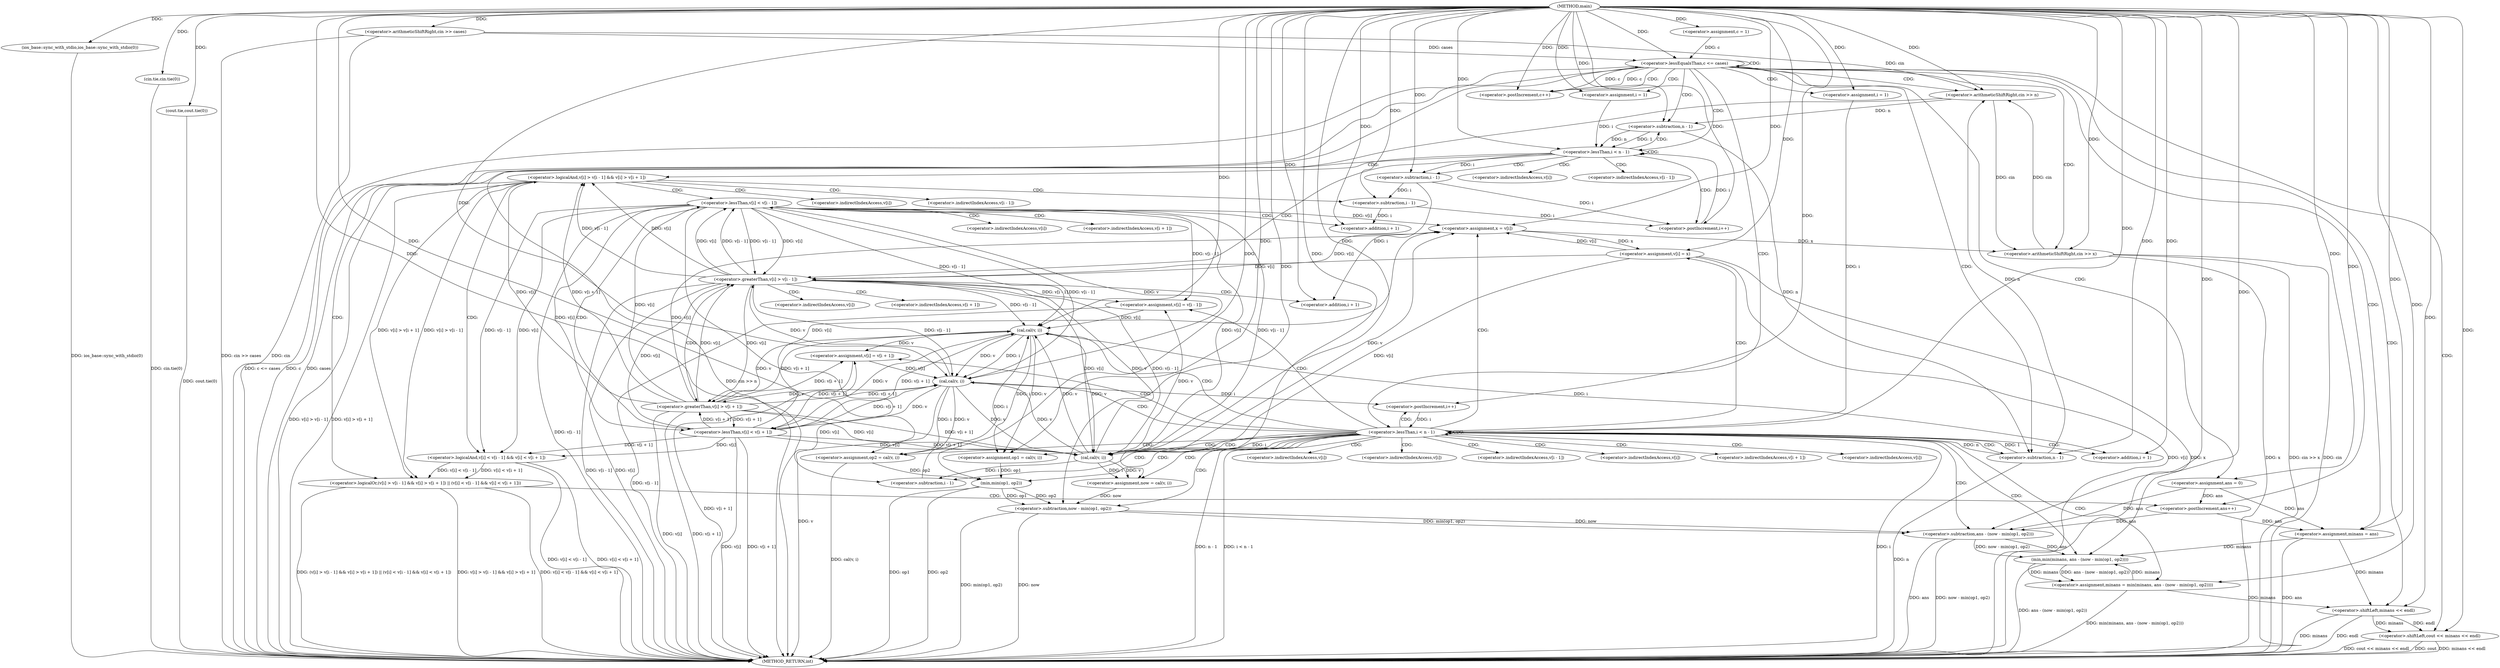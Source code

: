 digraph "main" {  
"1000258" [label = "(METHOD,main)" ]
"1000429" [label = "(METHOD_RETURN,int)" ]
"1000260" [label = "(ios_base::sync_with_stdio,ios_base::sync_with_stdio(0))" ]
"1000262" [label = "(cin.tie,cin.tie(0))" ]
"1000264" [label = "(cout.tie,cout.tie(0))" ]
"1000267" [label = "(<operator>.arithmeticShiftRight,cin >> cases)" ]
"1000272" [label = "(<operator>.assignment,c = 1)" ]
"1000275" [label = "(<operator>.lessEqualsThan,c <= cases)" ]
"1000278" [label = "(<operator>.postIncrement,c++)" ]
"1000282" [label = "(<operator>.arithmeticShiftRight,cin >> n)" ]
"1000287" [label = "(<operator>.arithmeticShiftRight,cin >> x)" ]
"1000291" [label = "(<operator>.assignment,ans = 0)" ]
"1000350" [label = "(<operator>.assignment,minans = ans)" ]
"1000424" [label = "(<operator>.shiftLeft,cout << minans << endl)" ]
"1000296" [label = "(<operator>.assignment,i = 1)" ]
"1000299" [label = "(<operator>.lessThan,i < n - 1)" ]
"1000304" [label = "(<operator>.postIncrement,i++)" ]
"1000355" [label = "(<operator>.assignment,i = 1)" ]
"1000358" [label = "(<operator>.lessThan,i < n - 1)" ]
"1000363" [label = "(<operator>.postIncrement,i++)" ]
"1000367" [label = "(<operator>.assignment,now = cal(v, i))" ]
"1000373" [label = "(<operator>.assignment,x = v[i])" ]
"1000378" [label = "(<operator>.assignment,v[i] = v[i - 1])" ]
"1000388" [label = "(<operator>.assignment,op1 = cal(v, i))" ]
"1000393" [label = "(<operator>.assignment,v[i] = v[i + 1])" ]
"1000403" [label = "(<operator>.assignment,op2 = cal(v, i))" ]
"1000408" [label = "(<operator>.assignment,v[i] = x)" ]
"1000413" [label = "(<operator>.assignment,minans = min(minans, ans - (now - min(op1, op2))))" ]
"1000426" [label = "(<operator>.shiftLeft,minans << endl)" ]
"1000301" [label = "(<operator>.subtraction,n - 1)" ]
"1000308" [label = "(<operator>.logicalOr,(v[i] > v[i - 1] && v[i] > v[i + 1]) || (v[i] < v[i - 1] && v[i] < v[i + 1]))" ]
"1000347" [label = "(<operator>.postIncrement,ans++)" ]
"1000360" [label = "(<operator>.subtraction,n - 1)" ]
"1000369" [label = "(cal,cal(v, i))" ]
"1000390" [label = "(cal,cal(v, i))" ]
"1000405" [label = "(cal,cal(v, i))" ]
"1000415" [label = "(min,min(minans, ans - (now - min(op1, op2))))" ]
"1000309" [label = "(<operator>.logicalAnd,v[i] > v[i - 1] && v[i] > v[i + 1])" ]
"1000328" [label = "(<operator>.logicalAnd,v[i] < v[i - 1] && v[i] < v[i + 1])" ]
"1000384" [label = "(<operator>.subtraction,i - 1)" ]
"1000399" [label = "(<operator>.addition,i + 1)" ]
"1000417" [label = "(<operator>.subtraction,ans - (now - min(op1, op2)))" ]
"1000310" [label = "(<operator>.greaterThan,v[i] > v[i - 1])" ]
"1000319" [label = "(<operator>.greaterThan,v[i] > v[i + 1])" ]
"1000329" [label = "(<operator>.lessThan,v[i] < v[i - 1])" ]
"1000338" [label = "(<operator>.lessThan,v[i] < v[i + 1])" ]
"1000419" [label = "(<operator>.subtraction,now - min(op1, op2))" ]
"1000421" [label = "(min,min(op1, op2))" ]
"1000316" [label = "(<operator>.subtraction,i - 1)" ]
"1000325" [label = "(<operator>.addition,i + 1)" ]
"1000335" [label = "(<operator>.subtraction,i - 1)" ]
"1000344" [label = "(<operator>.addition,i + 1)" ]
"1000375" [label = "(<operator>.indirectIndexAccess,v[i])" ]
"1000379" [label = "(<operator>.indirectIndexAccess,v[i])" ]
"1000382" [label = "(<operator>.indirectIndexAccess,v[i - 1])" ]
"1000394" [label = "(<operator>.indirectIndexAccess,v[i])" ]
"1000397" [label = "(<operator>.indirectIndexAccess,v[i + 1])" ]
"1000409" [label = "(<operator>.indirectIndexAccess,v[i])" ]
"1000311" [label = "(<operator>.indirectIndexAccess,v[i])" ]
"1000314" [label = "(<operator>.indirectIndexAccess,v[i - 1])" ]
"1000320" [label = "(<operator>.indirectIndexAccess,v[i])" ]
"1000323" [label = "(<operator>.indirectIndexAccess,v[i + 1])" ]
"1000330" [label = "(<operator>.indirectIndexAccess,v[i])" ]
"1000333" [label = "(<operator>.indirectIndexAccess,v[i - 1])" ]
"1000339" [label = "(<operator>.indirectIndexAccess,v[i])" ]
"1000342" [label = "(<operator>.indirectIndexAccess,v[i + 1])" ]
  "1000260" -> "1000429"  [ label = "DDG: ios_base::sync_with_stdio(0)"] 
  "1000262" -> "1000429"  [ label = "DDG: cin.tie(0)"] 
  "1000264" -> "1000429"  [ label = "DDG: cout.tie(0)"] 
  "1000267" -> "1000429"  [ label = "DDG: cin"] 
  "1000267" -> "1000429"  [ label = "DDG: cin >> cases"] 
  "1000275" -> "1000429"  [ label = "DDG: c"] 
  "1000275" -> "1000429"  [ label = "DDG: cases"] 
  "1000275" -> "1000429"  [ label = "DDG: c <= cases"] 
  "1000282" -> "1000429"  [ label = "DDG: cin >> n"] 
  "1000287" -> "1000429"  [ label = "DDG: cin"] 
  "1000287" -> "1000429"  [ label = "DDG: x"] 
  "1000287" -> "1000429"  [ label = "DDG: cin >> x"] 
  "1000350" -> "1000429"  [ label = "DDG: ans"] 
  "1000358" -> "1000429"  [ label = "DDG: i"] 
  "1000360" -> "1000429"  [ label = "DDG: n"] 
  "1000358" -> "1000429"  [ label = "DDG: n - 1"] 
  "1000358" -> "1000429"  [ label = "DDG: i < n - 1"] 
  "1000426" -> "1000429"  [ label = "DDG: minans"] 
  "1000424" -> "1000429"  [ label = "DDG: minans << endl"] 
  "1000424" -> "1000429"  [ label = "DDG: cout << minans << endl"] 
  "1000378" -> "1000429"  [ label = "DDG: v[i - 1]"] 
  "1000393" -> "1000429"  [ label = "DDG: v[i + 1]"] 
  "1000405" -> "1000429"  [ label = "DDG: v"] 
  "1000403" -> "1000429"  [ label = "DDG: cal(v, i)"] 
  "1000408" -> "1000429"  [ label = "DDG: v[i]"] 
  "1000408" -> "1000429"  [ label = "DDG: x"] 
  "1000417" -> "1000429"  [ label = "DDG: ans"] 
  "1000419" -> "1000429"  [ label = "DDG: now"] 
  "1000421" -> "1000429"  [ label = "DDG: op1"] 
  "1000421" -> "1000429"  [ label = "DDG: op2"] 
  "1000419" -> "1000429"  [ label = "DDG: min(op1, op2)"] 
  "1000417" -> "1000429"  [ label = "DDG: now - min(op1, op2)"] 
  "1000415" -> "1000429"  [ label = "DDG: ans - (now - min(op1, op2))"] 
  "1000413" -> "1000429"  [ label = "DDG: min(minans, ans - (now - min(op1, op2)))"] 
  "1000310" -> "1000429"  [ label = "DDG: v[i]"] 
  "1000310" -> "1000429"  [ label = "DDG: v[i - 1]"] 
  "1000309" -> "1000429"  [ label = "DDG: v[i] > v[i - 1]"] 
  "1000319" -> "1000429"  [ label = "DDG: v[i]"] 
  "1000319" -> "1000429"  [ label = "DDG: v[i + 1]"] 
  "1000309" -> "1000429"  [ label = "DDG: v[i] > v[i + 1]"] 
  "1000308" -> "1000429"  [ label = "DDG: v[i] > v[i - 1] && v[i] > v[i + 1]"] 
  "1000329" -> "1000429"  [ label = "DDG: v[i]"] 
  "1000329" -> "1000429"  [ label = "DDG: v[i - 1]"] 
  "1000328" -> "1000429"  [ label = "DDG: v[i] < v[i - 1]"] 
  "1000338" -> "1000429"  [ label = "DDG: v[i]"] 
  "1000338" -> "1000429"  [ label = "DDG: v[i + 1]"] 
  "1000328" -> "1000429"  [ label = "DDG: v[i] < v[i + 1]"] 
  "1000308" -> "1000429"  [ label = "DDG: v[i] < v[i - 1] && v[i] < v[i + 1]"] 
  "1000308" -> "1000429"  [ label = "DDG: (v[i] > v[i - 1] && v[i] > v[i + 1]) || (v[i] < v[i - 1] && v[i] < v[i + 1])"] 
  "1000426" -> "1000429"  [ label = "DDG: endl"] 
  "1000424" -> "1000429"  [ label = "DDG: cout"] 
  "1000258" -> "1000260"  [ label = "DDG: "] 
  "1000258" -> "1000262"  [ label = "DDG: "] 
  "1000258" -> "1000264"  [ label = "DDG: "] 
  "1000258" -> "1000267"  [ label = "DDG: "] 
  "1000258" -> "1000272"  [ label = "DDG: "] 
  "1000272" -> "1000275"  [ label = "DDG: c"] 
  "1000278" -> "1000275"  [ label = "DDG: c"] 
  "1000258" -> "1000275"  [ label = "DDG: "] 
  "1000267" -> "1000275"  [ label = "DDG: cases"] 
  "1000275" -> "1000278"  [ label = "DDG: c"] 
  "1000258" -> "1000278"  [ label = "DDG: "] 
  "1000258" -> "1000291"  [ label = "DDG: "] 
  "1000291" -> "1000350"  [ label = "DDG: ans"] 
  "1000347" -> "1000350"  [ label = "DDG: ans"] 
  "1000258" -> "1000350"  [ label = "DDG: "] 
  "1000267" -> "1000282"  [ label = "DDG: cin"] 
  "1000287" -> "1000282"  [ label = "DDG: cin"] 
  "1000258" -> "1000282"  [ label = "DDG: "] 
  "1000360" -> "1000282"  [ label = "DDG: n"] 
  "1000282" -> "1000287"  [ label = "DDG: cin"] 
  "1000258" -> "1000287"  [ label = "DDG: "] 
  "1000373" -> "1000287"  [ label = "DDG: x"] 
  "1000258" -> "1000296"  [ label = "DDG: "] 
  "1000258" -> "1000355"  [ label = "DDG: "] 
  "1000258" -> "1000424"  [ label = "DDG: "] 
  "1000426" -> "1000424"  [ label = "DDG: endl"] 
  "1000426" -> "1000424"  [ label = "DDG: minans"] 
  "1000296" -> "1000299"  [ label = "DDG: i"] 
  "1000304" -> "1000299"  [ label = "DDG: i"] 
  "1000258" -> "1000299"  [ label = "DDG: "] 
  "1000301" -> "1000299"  [ label = "DDG: 1"] 
  "1000301" -> "1000299"  [ label = "DDG: n"] 
  "1000316" -> "1000304"  [ label = "DDG: i"] 
  "1000335" -> "1000304"  [ label = "DDG: i"] 
  "1000258" -> "1000304"  [ label = "DDG: "] 
  "1000355" -> "1000358"  [ label = "DDG: i"] 
  "1000363" -> "1000358"  [ label = "DDG: i"] 
  "1000258" -> "1000358"  [ label = "DDG: "] 
  "1000360" -> "1000358"  [ label = "DDG: 1"] 
  "1000360" -> "1000358"  [ label = "DDG: n"] 
  "1000405" -> "1000363"  [ label = "DDG: i"] 
  "1000258" -> "1000363"  [ label = "DDG: "] 
  "1000369" -> "1000367"  [ label = "DDG: i"] 
  "1000369" -> "1000367"  [ label = "DDG: v"] 
  "1000369" -> "1000373"  [ label = "DDG: v"] 
  "1000408" -> "1000373"  [ label = "DDG: v[i]"] 
  "1000310" -> "1000373"  [ label = "DDG: v[i]"] 
  "1000319" -> "1000373"  [ label = "DDG: v[i]"] 
  "1000329" -> "1000373"  [ label = "DDG: v[i]"] 
  "1000338" -> "1000373"  [ label = "DDG: v[i]"] 
  "1000369" -> "1000378"  [ label = "DDG: v"] 
  "1000310" -> "1000378"  [ label = "DDG: v[i - 1]"] 
  "1000329" -> "1000378"  [ label = "DDG: v[i - 1]"] 
  "1000390" -> "1000388"  [ label = "DDG: i"] 
  "1000390" -> "1000388"  [ label = "DDG: v"] 
  "1000390" -> "1000393"  [ label = "DDG: v"] 
  "1000319" -> "1000393"  [ label = "DDG: v[i + 1]"] 
  "1000338" -> "1000393"  [ label = "DDG: v[i + 1]"] 
  "1000405" -> "1000403"  [ label = "DDG: i"] 
  "1000405" -> "1000403"  [ label = "DDG: v"] 
  "1000373" -> "1000408"  [ label = "DDG: x"] 
  "1000258" -> "1000408"  [ label = "DDG: "] 
  "1000415" -> "1000413"  [ label = "DDG: ans - (now - min(op1, op2))"] 
  "1000415" -> "1000413"  [ label = "DDG: minans"] 
  "1000350" -> "1000426"  [ label = "DDG: minans"] 
  "1000413" -> "1000426"  [ label = "DDG: minans"] 
  "1000258" -> "1000426"  [ label = "DDG: "] 
  "1000282" -> "1000301"  [ label = "DDG: n"] 
  "1000258" -> "1000301"  [ label = "DDG: "] 
  "1000301" -> "1000360"  [ label = "DDG: n"] 
  "1000258" -> "1000360"  [ label = "DDG: "] 
  "1000258" -> "1000367"  [ label = "DDG: "] 
  "1000258" -> "1000373"  [ label = "DDG: "] 
  "1000258" -> "1000388"  [ label = "DDG: "] 
  "1000258" -> "1000403"  [ label = "DDG: "] 
  "1000258" -> "1000413"  [ label = "DDG: "] 
  "1000309" -> "1000308"  [ label = "DDG: v[i] > v[i - 1]"] 
  "1000309" -> "1000308"  [ label = "DDG: v[i] > v[i + 1]"] 
  "1000328" -> "1000308"  [ label = "DDG: v[i] < v[i - 1]"] 
  "1000328" -> "1000308"  [ label = "DDG: v[i] < v[i + 1]"] 
  "1000291" -> "1000347"  [ label = "DDG: ans"] 
  "1000258" -> "1000347"  [ label = "DDG: "] 
  "1000405" -> "1000369"  [ label = "DDG: v"] 
  "1000408" -> "1000369"  [ label = "DDG: v[i]"] 
  "1000310" -> "1000369"  [ label = "DDG: v[i]"] 
  "1000310" -> "1000369"  [ label = "DDG: v[i - 1]"] 
  "1000319" -> "1000369"  [ label = "DDG: v[i]"] 
  "1000319" -> "1000369"  [ label = "DDG: v[i + 1]"] 
  "1000329" -> "1000369"  [ label = "DDG: v[i]"] 
  "1000329" -> "1000369"  [ label = "DDG: v[i - 1]"] 
  "1000338" -> "1000369"  [ label = "DDG: v[i]"] 
  "1000338" -> "1000369"  [ label = "DDG: v[i + 1]"] 
  "1000258" -> "1000369"  [ label = "DDG: "] 
  "1000390" -> "1000369"  [ label = "DDG: v"] 
  "1000358" -> "1000369"  [ label = "DDG: i"] 
  "1000369" -> "1000390"  [ label = "DDG: v"] 
  "1000378" -> "1000390"  [ label = "DDG: v[i]"] 
  "1000319" -> "1000390"  [ label = "DDG: v[i + 1]"] 
  "1000338" -> "1000390"  [ label = "DDG: v[i + 1]"] 
  "1000258" -> "1000390"  [ label = "DDG: "] 
  "1000310" -> "1000390"  [ label = "DDG: v[i - 1]"] 
  "1000329" -> "1000390"  [ label = "DDG: v[i - 1]"] 
  "1000384" -> "1000390"  [ label = "DDG: i"] 
  "1000390" -> "1000405"  [ label = "DDG: v"] 
  "1000393" -> "1000405"  [ label = "DDG: v[i]"] 
  "1000258" -> "1000405"  [ label = "DDG: "] 
  "1000369" -> "1000405"  [ label = "DDG: v"] 
  "1000310" -> "1000405"  [ label = "DDG: v[i - 1]"] 
  "1000329" -> "1000405"  [ label = "DDG: v[i - 1]"] 
  "1000319" -> "1000405"  [ label = "DDG: v[i + 1]"] 
  "1000338" -> "1000405"  [ label = "DDG: v[i + 1]"] 
  "1000390" -> "1000405"  [ label = "DDG: i"] 
  "1000350" -> "1000415"  [ label = "DDG: minans"] 
  "1000413" -> "1000415"  [ label = "DDG: minans"] 
  "1000258" -> "1000415"  [ label = "DDG: "] 
  "1000417" -> "1000415"  [ label = "DDG: ans"] 
  "1000417" -> "1000415"  [ label = "DDG: now - min(op1, op2)"] 
  "1000310" -> "1000309"  [ label = "DDG: v[i - 1]"] 
  "1000310" -> "1000309"  [ label = "DDG: v[i]"] 
  "1000319" -> "1000309"  [ label = "DDG: v[i]"] 
  "1000319" -> "1000309"  [ label = "DDG: v[i + 1]"] 
  "1000329" -> "1000328"  [ label = "DDG: v[i - 1]"] 
  "1000329" -> "1000328"  [ label = "DDG: v[i]"] 
  "1000338" -> "1000328"  [ label = "DDG: v[i]"] 
  "1000338" -> "1000328"  [ label = "DDG: v[i + 1]"] 
  "1000369" -> "1000384"  [ label = "DDG: i"] 
  "1000258" -> "1000384"  [ label = "DDG: "] 
  "1000390" -> "1000399"  [ label = "DDG: i"] 
  "1000258" -> "1000399"  [ label = "DDG: "] 
  "1000258" -> "1000417"  [ label = "DDG: "] 
  "1000291" -> "1000417"  [ label = "DDG: ans"] 
  "1000347" -> "1000417"  [ label = "DDG: ans"] 
  "1000419" -> "1000417"  [ label = "DDG: now"] 
  "1000419" -> "1000417"  [ label = "DDG: min(op1, op2)"] 
  "1000405" -> "1000310"  [ label = "DDG: v"] 
  "1000408" -> "1000310"  [ label = "DDG: v[i]"] 
  "1000319" -> "1000310"  [ label = "DDG: v[i]"] 
  "1000329" -> "1000310"  [ label = "DDG: v[i]"] 
  "1000338" -> "1000310"  [ label = "DDG: v[i]"] 
  "1000329" -> "1000310"  [ label = "DDG: v[i - 1]"] 
  "1000369" -> "1000310"  [ label = "DDG: v"] 
  "1000405" -> "1000319"  [ label = "DDG: v"] 
  "1000310" -> "1000319"  [ label = "DDG: v[i]"] 
  "1000338" -> "1000319"  [ label = "DDG: v[i + 1]"] 
  "1000390" -> "1000319"  [ label = "DDG: v"] 
  "1000405" -> "1000329"  [ label = "DDG: v"] 
  "1000310" -> "1000329"  [ label = "DDG: v[i]"] 
  "1000319" -> "1000329"  [ label = "DDG: v[i]"] 
  "1000310" -> "1000329"  [ label = "DDG: v[i - 1]"] 
  "1000405" -> "1000338"  [ label = "DDG: v"] 
  "1000329" -> "1000338"  [ label = "DDG: v[i]"] 
  "1000319" -> "1000338"  [ label = "DDG: v[i + 1]"] 
  "1000390" -> "1000338"  [ label = "DDG: v"] 
  "1000367" -> "1000419"  [ label = "DDG: now"] 
  "1000258" -> "1000419"  [ label = "DDG: "] 
  "1000421" -> "1000419"  [ label = "DDG: op2"] 
  "1000421" -> "1000419"  [ label = "DDG: op1"] 
  "1000388" -> "1000421"  [ label = "DDG: op1"] 
  "1000258" -> "1000421"  [ label = "DDG: "] 
  "1000403" -> "1000421"  [ label = "DDG: op2"] 
  "1000299" -> "1000316"  [ label = "DDG: i"] 
  "1000258" -> "1000316"  [ label = "DDG: "] 
  "1000316" -> "1000325"  [ label = "DDG: i"] 
  "1000258" -> "1000325"  [ label = "DDG: "] 
  "1000316" -> "1000335"  [ label = "DDG: i"] 
  "1000258" -> "1000335"  [ label = "DDG: "] 
  "1000335" -> "1000344"  [ label = "DDG: i"] 
  "1000258" -> "1000344"  [ label = "DDG: "] 
  "1000275" -> "1000426"  [ label = "CDG: "] 
  "1000275" -> "1000291"  [ label = "CDG: "] 
  "1000275" -> "1000424"  [ label = "CDG: "] 
  "1000275" -> "1000282"  [ label = "CDG: "] 
  "1000275" -> "1000355"  [ label = "CDG: "] 
  "1000275" -> "1000350"  [ label = "CDG: "] 
  "1000275" -> "1000360"  [ label = "CDG: "] 
  "1000275" -> "1000299"  [ label = "CDG: "] 
  "1000275" -> "1000296"  [ label = "CDG: "] 
  "1000275" -> "1000358"  [ label = "CDG: "] 
  "1000275" -> "1000278"  [ label = "CDG: "] 
  "1000275" -> "1000301"  [ label = "CDG: "] 
  "1000275" -> "1000287"  [ label = "CDG: "] 
  "1000275" -> "1000275"  [ label = "CDG: "] 
  "1000299" -> "1000310"  [ label = "CDG: "] 
  "1000299" -> "1000316"  [ label = "CDG: "] 
  "1000299" -> "1000308"  [ label = "CDG: "] 
  "1000299" -> "1000314"  [ label = "CDG: "] 
  "1000299" -> "1000304"  [ label = "CDG: "] 
  "1000299" -> "1000311"  [ label = "CDG: "] 
  "1000299" -> "1000309"  [ label = "CDG: "] 
  "1000299" -> "1000299"  [ label = "CDG: "] 
  "1000299" -> "1000301"  [ label = "CDG: "] 
  "1000358" -> "1000379"  [ label = "CDG: "] 
  "1000358" -> "1000409"  [ label = "CDG: "] 
  "1000358" -> "1000415"  [ label = "CDG: "] 
  "1000358" -> "1000388"  [ label = "CDG: "] 
  "1000358" -> "1000405"  [ label = "CDG: "] 
  "1000358" -> "1000373"  [ label = "CDG: "] 
  "1000358" -> "1000375"  [ label = "CDG: "] 
  "1000358" -> "1000382"  [ label = "CDG: "] 
  "1000358" -> "1000363"  [ label = "CDG: "] 
  "1000358" -> "1000394"  [ label = "CDG: "] 
  "1000358" -> "1000408"  [ label = "CDG: "] 
  "1000358" -> "1000378"  [ label = "CDG: "] 
  "1000358" -> "1000367"  [ label = "CDG: "] 
  "1000358" -> "1000397"  [ label = "CDG: "] 
  "1000358" -> "1000419"  [ label = "CDG: "] 
  "1000358" -> "1000417"  [ label = "CDG: "] 
  "1000358" -> "1000360"  [ label = "CDG: "] 
  "1000358" -> "1000384"  [ label = "CDG: "] 
  "1000358" -> "1000403"  [ label = "CDG: "] 
  "1000358" -> "1000399"  [ label = "CDG: "] 
  "1000358" -> "1000413"  [ label = "CDG: "] 
  "1000358" -> "1000393"  [ label = "CDG: "] 
  "1000358" -> "1000390"  [ label = "CDG: "] 
  "1000358" -> "1000358"  [ label = "CDG: "] 
  "1000358" -> "1000421"  [ label = "CDG: "] 
  "1000358" -> "1000369"  [ label = "CDG: "] 
  "1000308" -> "1000347"  [ label = "CDG: "] 
  "1000309" -> "1000330"  [ label = "CDG: "] 
  "1000309" -> "1000329"  [ label = "CDG: "] 
  "1000309" -> "1000333"  [ label = "CDG: "] 
  "1000309" -> "1000328"  [ label = "CDG: "] 
  "1000309" -> "1000335"  [ label = "CDG: "] 
  "1000310" -> "1000320"  [ label = "CDG: "] 
  "1000310" -> "1000323"  [ label = "CDG: "] 
  "1000310" -> "1000319"  [ label = "CDG: "] 
  "1000310" -> "1000325"  [ label = "CDG: "] 
  "1000329" -> "1000338"  [ label = "CDG: "] 
  "1000329" -> "1000339"  [ label = "CDG: "] 
  "1000329" -> "1000342"  [ label = "CDG: "] 
  "1000329" -> "1000344"  [ label = "CDG: "] 
}
